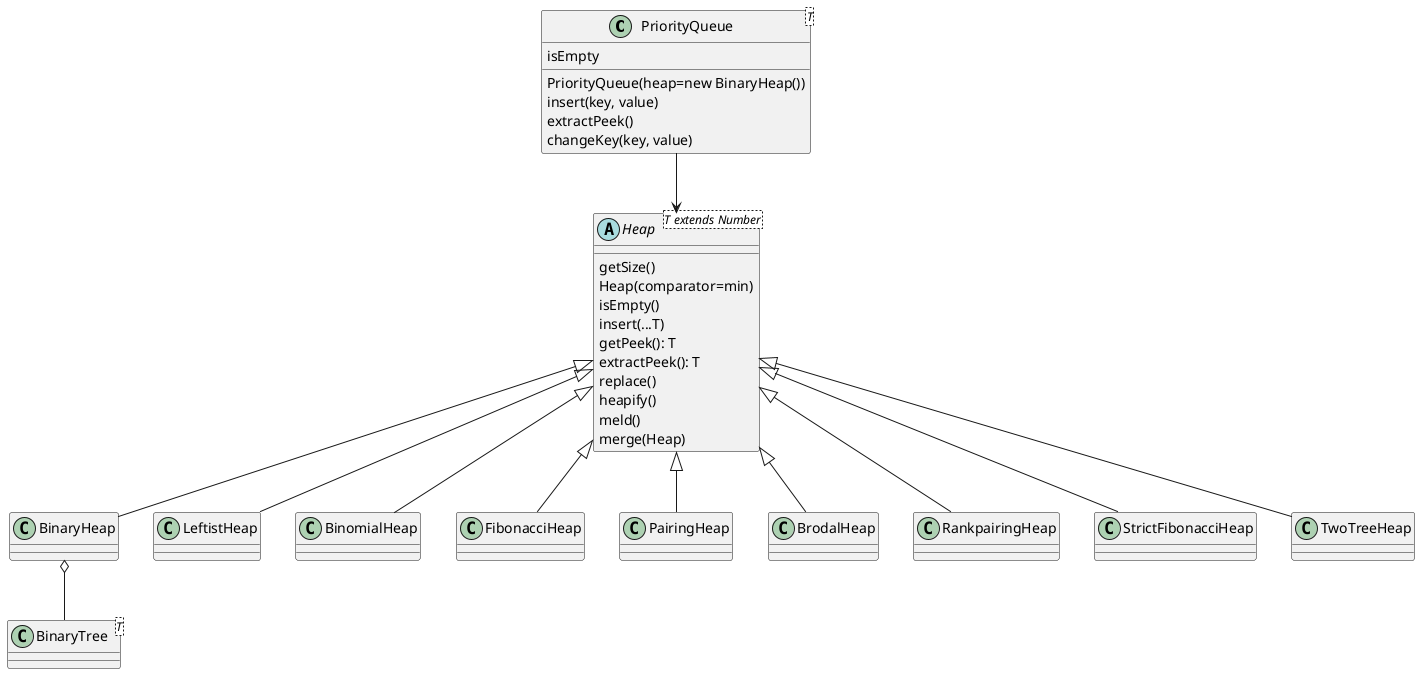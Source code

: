 @startuml
class PriorityQueue<T> {
 isEmpty
 PriorityQueue(heap=new BinaryHeap())
 insert(key, value)
 extractPeek()
 changeKey(key, value)
}

class BinaryTree<T> {}

PriorityQueue --> Heap

abstract class Heap<T extends Number> {
  getSize()
  Heap(comparator=min)
  isEmpty()
  insert(...T)
  getPeek(): T
  extractPeek(): T
  replace()
  heapify()
  meld()
  merge(Heap)
}

class BinaryHeap extends Heap
BinaryHeap o-- BinaryTree
class LeftistHeap extends Heap
class BinomialHeap extends Heap
class FibonacciHeap extends Heap
class PairingHeap extends Heap
class BrodalHeap extends Heap
class RankpairingHeap extends Heap
class StrictFibonacciHeap extends Heap
class TwoTreeHeap extends Heap

@enduml